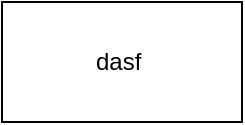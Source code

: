 <mxfile version="25.0.1">
  <diagram name="第 1 页" id="VMZq4XGmGJPdabtMu9zo">
    <mxGraphModel dx="2074" dy="1153" grid="1" gridSize="10" guides="1" tooltips="1" connect="1" arrows="1" fold="1" page="1" pageScale="1" pageWidth="827" pageHeight="1169" math="0" shadow="0">
      <root>
        <mxCell id="0" />
        <mxCell id="1" parent="0" />
        <mxCell id="kWVQabJfrQBUvu5VydP2-1" value="dasf&amp;nbsp;" style="rounded=0;whiteSpace=wrap;html=1;" parent="1" vertex="1">
          <mxGeometry x="420" y="320" width="120" height="60" as="geometry" />
        </mxCell>
      </root>
    </mxGraphModel>
  </diagram>
</mxfile>
